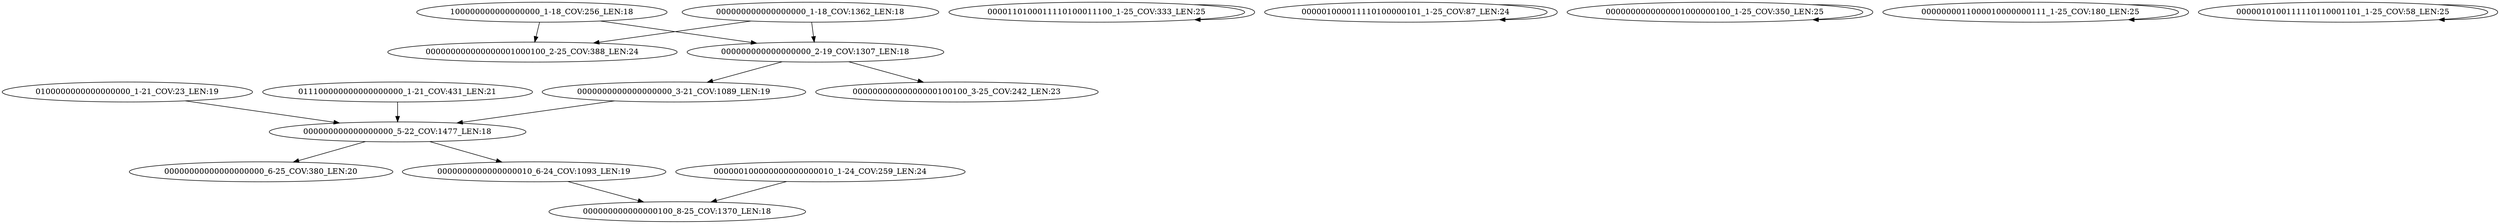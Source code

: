 digraph G {
    "100000000000000000_1-18_COV:256_LEN:18" -> "000000000000000001000100_2-25_COV:388_LEN:24";
    "100000000000000000_1-18_COV:256_LEN:18" -> "000000000000000000_2-19_COV:1307_LEN:18";
    "0100000000000000000_1-21_COV:23_LEN:19" -> "000000000000000000_5-22_COV:1477_LEN:18";
    "0000110100011110100011100_1-25_COV:333_LEN:25" -> "0000110100011110100011100_1-25_COV:333_LEN:25";
    "000001000011110100000101_1-25_COV:87_LEN:24" -> "000001000011110100000101_1-25_COV:87_LEN:24";
    "011100000000000000000_1-21_COV:431_LEN:21" -> "000000000000000000_5-22_COV:1477_LEN:18";
    "000000000000000000_5-22_COV:1477_LEN:18" -> "00000000000000000000_6-25_COV:380_LEN:20";
    "000000000000000000_5-22_COV:1477_LEN:18" -> "0000000000000000010_6-24_COV:1093_LEN:19";
    "0000000000000000000_3-21_COV:1089_LEN:19" -> "000000000000000000_5-22_COV:1477_LEN:18";
    "0000000000000001000000100_1-25_COV:350_LEN:25" -> "0000000000000001000000100_1-25_COV:350_LEN:25";
    "000000100000000000000010_1-24_COV:259_LEN:24" -> "000000000000000100_8-25_COV:1370_LEN:18";
    "0000000011000010000000111_1-25_COV:180_LEN:25" -> "0000000011000010000000111_1-25_COV:180_LEN:25";
    "0000000000000000010_6-24_COV:1093_LEN:19" -> "000000000000000100_8-25_COV:1370_LEN:18";
    "000000000000000000_1-18_COV:1362_LEN:18" -> "000000000000000001000100_2-25_COV:388_LEN:24";
    "000000000000000000_1-18_COV:1362_LEN:18" -> "000000000000000000_2-19_COV:1307_LEN:18";
    "0000010100111110110001101_1-25_COV:58_LEN:25" -> "0000010100111110110001101_1-25_COV:58_LEN:25";
    "000000000000000000_2-19_COV:1307_LEN:18" -> "0000000000000000000_3-21_COV:1089_LEN:19";
    "000000000000000000_2-19_COV:1307_LEN:18" -> "00000000000000000100100_3-25_COV:242_LEN:23";
}
